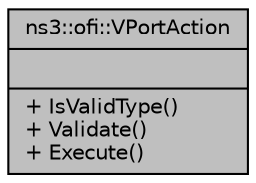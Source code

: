 digraph "ns3::ofi::VPortAction"
{
  edge [fontname="Helvetica",fontsize="10",labelfontname="Helvetica",labelfontsize="10"];
  node [fontname="Helvetica",fontsize="10",shape=record];
  Node1 [label="{ns3::ofi::VPortAction\n||+ IsValidType()\l+ Validate()\l+ Execute()\l}",height=0.2,width=0.4,color="black", fillcolor="grey75", style="filled", fontcolor="black"];
}
